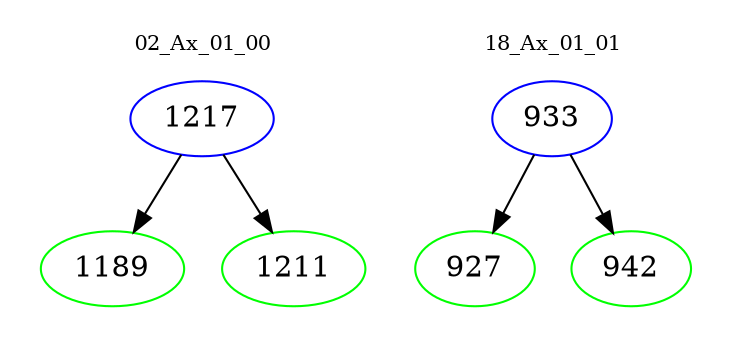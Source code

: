 digraph{
subgraph cluster_0 {
color = white
label = "02_Ax_01_00";
fontsize=10;
T0_1217 [label="1217", color="blue"]
T0_1217 -> T0_1189 [color="black"]
T0_1189 [label="1189", color="green"]
T0_1217 -> T0_1211 [color="black"]
T0_1211 [label="1211", color="green"]
}
subgraph cluster_1 {
color = white
label = "18_Ax_01_01";
fontsize=10;
T1_933 [label="933", color="blue"]
T1_933 -> T1_927 [color="black"]
T1_927 [label="927", color="green"]
T1_933 -> T1_942 [color="black"]
T1_942 [label="942", color="green"]
}
}
